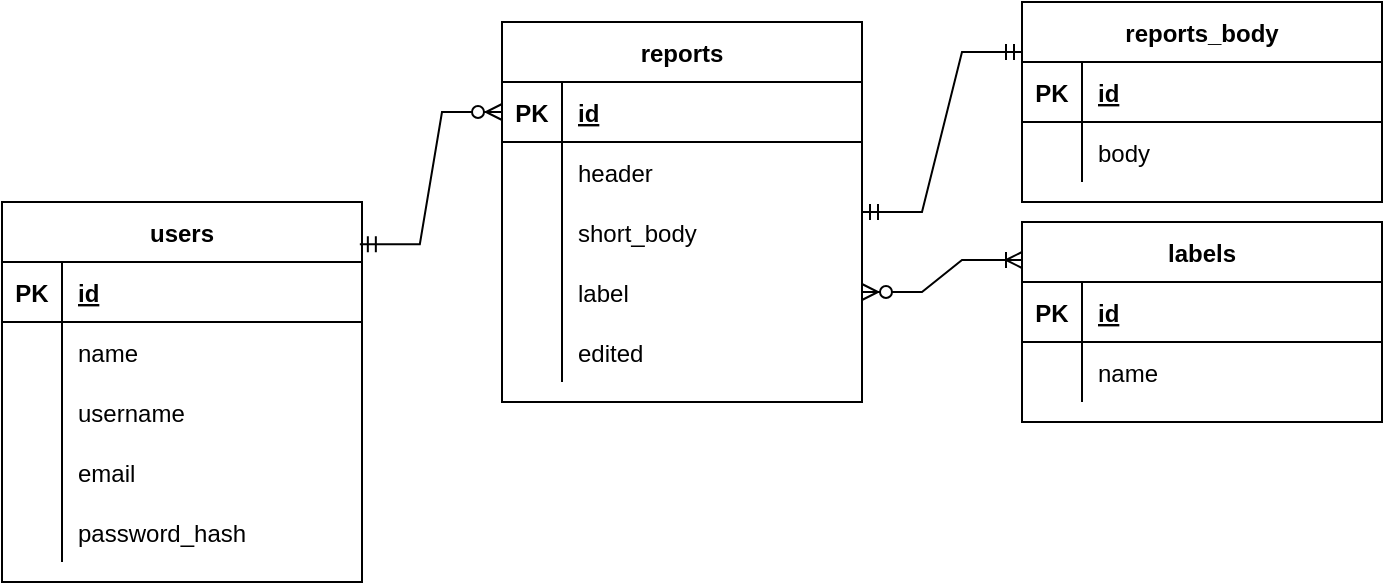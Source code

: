 <mxfile version="20.2.5" type="device" pages="2"><diagram id="LEfMzxqIseJ0as5foh0d" name="ER"><mxGraphModel dx="1554" dy="878" grid="1" gridSize="10" guides="1" tooltips="1" connect="1" arrows="1" fold="1" page="1" pageScale="1" pageWidth="827" pageHeight="1169" math="0" shadow="0"><root><mxCell id="0"/><mxCell id="1" parent="0"/><mxCell id="l1Ashz2OY698cOjK9Nzr-1" value="users" style="shape=table;startSize=30;container=1;collapsible=1;childLayout=tableLayout;fixedRows=1;rowLines=0;fontStyle=1;align=center;resizeLast=1;" vertex="1" parent="1"><mxGeometry x="50" y="290" width="180" height="190" as="geometry"/></mxCell><mxCell id="l1Ashz2OY698cOjK9Nzr-2" value="" style="shape=tableRow;horizontal=0;startSize=0;swimlaneHead=0;swimlaneBody=0;fillColor=none;collapsible=0;dropTarget=0;points=[[0,0.5],[1,0.5]];portConstraint=eastwest;top=0;left=0;right=0;bottom=1;" vertex="1" parent="l1Ashz2OY698cOjK9Nzr-1"><mxGeometry y="30" width="180" height="30" as="geometry"/></mxCell><mxCell id="l1Ashz2OY698cOjK9Nzr-3" value="PK" style="shape=partialRectangle;connectable=0;fillColor=none;top=0;left=0;bottom=0;right=0;fontStyle=1;overflow=hidden;" vertex="1" parent="l1Ashz2OY698cOjK9Nzr-2"><mxGeometry width="30" height="30" as="geometry"><mxRectangle width="30" height="30" as="alternateBounds"/></mxGeometry></mxCell><mxCell id="l1Ashz2OY698cOjK9Nzr-4" value="id" style="shape=partialRectangle;connectable=0;fillColor=none;top=0;left=0;bottom=0;right=0;align=left;spacingLeft=6;fontStyle=5;overflow=hidden;" vertex="1" parent="l1Ashz2OY698cOjK9Nzr-2"><mxGeometry x="30" width="150" height="30" as="geometry"><mxRectangle width="150" height="30" as="alternateBounds"/></mxGeometry></mxCell><mxCell id="l1Ashz2OY698cOjK9Nzr-5" value="" style="shape=tableRow;horizontal=0;startSize=0;swimlaneHead=0;swimlaneBody=0;fillColor=none;collapsible=0;dropTarget=0;points=[[0,0.5],[1,0.5]];portConstraint=eastwest;top=0;left=0;right=0;bottom=0;" vertex="1" parent="l1Ashz2OY698cOjK9Nzr-1"><mxGeometry y="60" width="180" height="30" as="geometry"/></mxCell><mxCell id="l1Ashz2OY698cOjK9Nzr-6" value="" style="shape=partialRectangle;connectable=0;fillColor=none;top=0;left=0;bottom=0;right=0;editable=1;overflow=hidden;" vertex="1" parent="l1Ashz2OY698cOjK9Nzr-5"><mxGeometry width="30" height="30" as="geometry"><mxRectangle width="30" height="30" as="alternateBounds"/></mxGeometry></mxCell><mxCell id="l1Ashz2OY698cOjK9Nzr-7" value="name" style="shape=partialRectangle;connectable=0;fillColor=none;top=0;left=0;bottom=0;right=0;align=left;spacingLeft=6;overflow=hidden;" vertex="1" parent="l1Ashz2OY698cOjK9Nzr-5"><mxGeometry x="30" width="150" height="30" as="geometry"><mxRectangle width="150" height="30" as="alternateBounds"/></mxGeometry></mxCell><mxCell id="l1Ashz2OY698cOjK9Nzr-8" value="" style="shape=tableRow;horizontal=0;startSize=0;swimlaneHead=0;swimlaneBody=0;fillColor=none;collapsible=0;dropTarget=0;points=[[0,0.5],[1,0.5]];portConstraint=eastwest;top=0;left=0;right=0;bottom=0;" vertex="1" parent="l1Ashz2OY698cOjK9Nzr-1"><mxGeometry y="90" width="180" height="30" as="geometry"/></mxCell><mxCell id="l1Ashz2OY698cOjK9Nzr-9" value="" style="shape=partialRectangle;connectable=0;fillColor=none;top=0;left=0;bottom=0;right=0;editable=1;overflow=hidden;" vertex="1" parent="l1Ashz2OY698cOjK9Nzr-8"><mxGeometry width="30" height="30" as="geometry"><mxRectangle width="30" height="30" as="alternateBounds"/></mxGeometry></mxCell><mxCell id="l1Ashz2OY698cOjK9Nzr-10" value="username" style="shape=partialRectangle;connectable=0;fillColor=none;top=0;left=0;bottom=0;right=0;align=left;spacingLeft=6;overflow=hidden;" vertex="1" parent="l1Ashz2OY698cOjK9Nzr-8"><mxGeometry x="30" width="150" height="30" as="geometry"><mxRectangle width="150" height="30" as="alternateBounds"/></mxGeometry></mxCell><mxCell id="l1Ashz2OY698cOjK9Nzr-11" value="" style="shape=tableRow;horizontal=0;startSize=0;swimlaneHead=0;swimlaneBody=0;fillColor=none;collapsible=0;dropTarget=0;points=[[0,0.5],[1,0.5]];portConstraint=eastwest;top=0;left=0;right=0;bottom=0;" vertex="1" parent="l1Ashz2OY698cOjK9Nzr-1"><mxGeometry y="120" width="180" height="30" as="geometry"/></mxCell><mxCell id="l1Ashz2OY698cOjK9Nzr-12" value="" style="shape=partialRectangle;connectable=0;fillColor=none;top=0;left=0;bottom=0;right=0;editable=1;overflow=hidden;" vertex="1" parent="l1Ashz2OY698cOjK9Nzr-11"><mxGeometry width="30" height="30" as="geometry"><mxRectangle width="30" height="30" as="alternateBounds"/></mxGeometry></mxCell><mxCell id="l1Ashz2OY698cOjK9Nzr-13" value="email" style="shape=partialRectangle;connectable=0;fillColor=none;top=0;left=0;bottom=0;right=0;align=left;spacingLeft=6;overflow=hidden;" vertex="1" parent="l1Ashz2OY698cOjK9Nzr-11"><mxGeometry x="30" width="150" height="30" as="geometry"><mxRectangle width="150" height="30" as="alternateBounds"/></mxGeometry></mxCell><mxCell id="l1Ashz2OY698cOjK9Nzr-16" value="" style="shape=tableRow;horizontal=0;startSize=0;swimlaneHead=0;swimlaneBody=0;fillColor=none;collapsible=0;dropTarget=0;points=[[0,0.5],[1,0.5]];portConstraint=eastwest;top=0;left=0;right=0;bottom=0;" vertex="1" parent="l1Ashz2OY698cOjK9Nzr-1"><mxGeometry y="150" width="180" height="30" as="geometry"/></mxCell><mxCell id="l1Ashz2OY698cOjK9Nzr-17" value="" style="shape=partialRectangle;connectable=0;fillColor=none;top=0;left=0;bottom=0;right=0;editable=1;overflow=hidden;" vertex="1" parent="l1Ashz2OY698cOjK9Nzr-16"><mxGeometry width="30" height="30" as="geometry"><mxRectangle width="30" height="30" as="alternateBounds"/></mxGeometry></mxCell><mxCell id="l1Ashz2OY698cOjK9Nzr-18" value="password_hash" style="shape=partialRectangle;connectable=0;fillColor=none;top=0;left=0;bottom=0;right=0;align=left;spacingLeft=6;overflow=hidden;" vertex="1" parent="l1Ashz2OY698cOjK9Nzr-16"><mxGeometry x="30" width="150" height="30" as="geometry"><mxRectangle width="150" height="30" as="alternateBounds"/></mxGeometry></mxCell><mxCell id="l1Ashz2OY698cOjK9Nzr-19" value="reports" style="shape=table;startSize=30;container=1;collapsible=1;childLayout=tableLayout;fixedRows=1;rowLines=0;fontStyle=1;align=center;resizeLast=1;" vertex="1" parent="1"><mxGeometry x="300" y="200" width="180" height="190" as="geometry"/></mxCell><mxCell id="l1Ashz2OY698cOjK9Nzr-20" value="" style="shape=tableRow;horizontal=0;startSize=0;swimlaneHead=0;swimlaneBody=0;fillColor=none;collapsible=0;dropTarget=0;points=[[0,0.5],[1,0.5]];portConstraint=eastwest;top=0;left=0;right=0;bottom=1;" vertex="1" parent="l1Ashz2OY698cOjK9Nzr-19"><mxGeometry y="30" width="180" height="30" as="geometry"/></mxCell><mxCell id="l1Ashz2OY698cOjK9Nzr-21" value="PK" style="shape=partialRectangle;connectable=0;fillColor=none;top=0;left=0;bottom=0;right=0;fontStyle=1;overflow=hidden;" vertex="1" parent="l1Ashz2OY698cOjK9Nzr-20"><mxGeometry width="30" height="30" as="geometry"><mxRectangle width="30" height="30" as="alternateBounds"/></mxGeometry></mxCell><mxCell id="l1Ashz2OY698cOjK9Nzr-22" value="id" style="shape=partialRectangle;connectable=0;fillColor=none;top=0;left=0;bottom=0;right=0;align=left;spacingLeft=6;fontStyle=5;overflow=hidden;" vertex="1" parent="l1Ashz2OY698cOjK9Nzr-20"><mxGeometry x="30" width="150" height="30" as="geometry"><mxRectangle width="150" height="30" as="alternateBounds"/></mxGeometry></mxCell><mxCell id="l1Ashz2OY698cOjK9Nzr-23" value="" style="shape=tableRow;horizontal=0;startSize=0;swimlaneHead=0;swimlaneBody=0;fillColor=none;collapsible=0;dropTarget=0;points=[[0,0.5],[1,0.5]];portConstraint=eastwest;top=0;left=0;right=0;bottom=0;" vertex="1" parent="l1Ashz2OY698cOjK9Nzr-19"><mxGeometry y="60" width="180" height="30" as="geometry"/></mxCell><mxCell id="l1Ashz2OY698cOjK9Nzr-24" value="" style="shape=partialRectangle;connectable=0;fillColor=none;top=0;left=0;bottom=0;right=0;editable=1;overflow=hidden;" vertex="1" parent="l1Ashz2OY698cOjK9Nzr-23"><mxGeometry width="30" height="30" as="geometry"><mxRectangle width="30" height="30" as="alternateBounds"/></mxGeometry></mxCell><mxCell id="l1Ashz2OY698cOjK9Nzr-25" value="header" style="shape=partialRectangle;connectable=0;fillColor=none;top=0;left=0;bottom=0;right=0;align=left;spacingLeft=6;overflow=hidden;" vertex="1" parent="l1Ashz2OY698cOjK9Nzr-23"><mxGeometry x="30" width="150" height="30" as="geometry"><mxRectangle width="150" height="30" as="alternateBounds"/></mxGeometry></mxCell><mxCell id="l1Ashz2OY698cOjK9Nzr-26" value="" style="shape=tableRow;horizontal=0;startSize=0;swimlaneHead=0;swimlaneBody=0;fillColor=none;collapsible=0;dropTarget=0;points=[[0,0.5],[1,0.5]];portConstraint=eastwest;top=0;left=0;right=0;bottom=0;" vertex="1" parent="l1Ashz2OY698cOjK9Nzr-19"><mxGeometry y="90" width="180" height="30" as="geometry"/></mxCell><mxCell id="l1Ashz2OY698cOjK9Nzr-27" value="" style="shape=partialRectangle;connectable=0;fillColor=none;top=0;left=0;bottom=0;right=0;editable=1;overflow=hidden;" vertex="1" parent="l1Ashz2OY698cOjK9Nzr-26"><mxGeometry width="30" height="30" as="geometry"><mxRectangle width="30" height="30" as="alternateBounds"/></mxGeometry></mxCell><mxCell id="l1Ashz2OY698cOjK9Nzr-28" value="short_body" style="shape=partialRectangle;connectable=0;fillColor=none;top=0;left=0;bottom=0;right=0;align=left;spacingLeft=6;overflow=hidden;" vertex="1" parent="l1Ashz2OY698cOjK9Nzr-26"><mxGeometry x="30" width="150" height="30" as="geometry"><mxRectangle width="150" height="30" as="alternateBounds"/></mxGeometry></mxCell><mxCell id="l1Ashz2OY698cOjK9Nzr-29" value="" style="shape=tableRow;horizontal=0;startSize=0;swimlaneHead=0;swimlaneBody=0;fillColor=none;collapsible=0;dropTarget=0;points=[[0,0.5],[1,0.5]];portConstraint=eastwest;top=0;left=0;right=0;bottom=0;" vertex="1" parent="l1Ashz2OY698cOjK9Nzr-19"><mxGeometry y="120" width="180" height="30" as="geometry"/></mxCell><mxCell id="l1Ashz2OY698cOjK9Nzr-30" value="" style="shape=partialRectangle;connectable=0;fillColor=none;top=0;left=0;bottom=0;right=0;editable=1;overflow=hidden;" vertex="1" parent="l1Ashz2OY698cOjK9Nzr-29"><mxGeometry width="30" height="30" as="geometry"><mxRectangle width="30" height="30" as="alternateBounds"/></mxGeometry></mxCell><mxCell id="l1Ashz2OY698cOjK9Nzr-31" value="label" style="shape=partialRectangle;connectable=0;fillColor=none;top=0;left=0;bottom=0;right=0;align=left;spacingLeft=6;overflow=hidden;" vertex="1" parent="l1Ashz2OY698cOjK9Nzr-29"><mxGeometry x="30" width="150" height="30" as="geometry"><mxRectangle width="150" height="30" as="alternateBounds"/></mxGeometry></mxCell><mxCell id="l1Ashz2OY698cOjK9Nzr-32" value="" style="shape=tableRow;horizontal=0;startSize=0;swimlaneHead=0;swimlaneBody=0;fillColor=none;collapsible=0;dropTarget=0;points=[[0,0.5],[1,0.5]];portConstraint=eastwest;top=0;left=0;right=0;bottom=0;" vertex="1" parent="l1Ashz2OY698cOjK9Nzr-19"><mxGeometry y="150" width="180" height="30" as="geometry"/></mxCell><mxCell id="l1Ashz2OY698cOjK9Nzr-33" value="" style="shape=partialRectangle;connectable=0;fillColor=none;top=0;left=0;bottom=0;right=0;editable=1;overflow=hidden;" vertex="1" parent="l1Ashz2OY698cOjK9Nzr-32"><mxGeometry width="30" height="30" as="geometry"><mxRectangle width="30" height="30" as="alternateBounds"/></mxGeometry></mxCell><mxCell id="l1Ashz2OY698cOjK9Nzr-34" value="edited" style="shape=partialRectangle;connectable=0;fillColor=none;top=0;left=0;bottom=0;right=0;align=left;spacingLeft=6;overflow=hidden;" vertex="1" parent="l1Ashz2OY698cOjK9Nzr-32"><mxGeometry x="30" width="150" height="30" as="geometry"><mxRectangle width="150" height="30" as="alternateBounds"/></mxGeometry></mxCell><mxCell id="l1Ashz2OY698cOjK9Nzr-35" value="reports_body" style="shape=table;startSize=30;container=1;collapsible=1;childLayout=tableLayout;fixedRows=1;rowLines=0;fontStyle=1;align=center;resizeLast=1;" vertex="1" parent="1"><mxGeometry x="560" y="190" width="180" height="100" as="geometry"/></mxCell><mxCell id="l1Ashz2OY698cOjK9Nzr-36" value="" style="shape=tableRow;horizontal=0;startSize=0;swimlaneHead=0;swimlaneBody=0;fillColor=none;collapsible=0;dropTarget=0;points=[[0,0.5],[1,0.5]];portConstraint=eastwest;top=0;left=0;right=0;bottom=1;" vertex="1" parent="l1Ashz2OY698cOjK9Nzr-35"><mxGeometry y="30" width="180" height="30" as="geometry"/></mxCell><mxCell id="l1Ashz2OY698cOjK9Nzr-37" value="PK" style="shape=partialRectangle;connectable=0;fillColor=none;top=0;left=0;bottom=0;right=0;fontStyle=1;overflow=hidden;" vertex="1" parent="l1Ashz2OY698cOjK9Nzr-36"><mxGeometry width="30" height="30" as="geometry"><mxRectangle width="30" height="30" as="alternateBounds"/></mxGeometry></mxCell><mxCell id="l1Ashz2OY698cOjK9Nzr-38" value="id" style="shape=partialRectangle;connectable=0;fillColor=none;top=0;left=0;bottom=0;right=0;align=left;spacingLeft=6;fontStyle=5;overflow=hidden;" vertex="1" parent="l1Ashz2OY698cOjK9Nzr-36"><mxGeometry x="30" width="150" height="30" as="geometry"><mxRectangle width="150" height="30" as="alternateBounds"/></mxGeometry></mxCell><mxCell id="l1Ashz2OY698cOjK9Nzr-39" value="" style="shape=tableRow;horizontal=0;startSize=0;swimlaneHead=0;swimlaneBody=0;fillColor=none;collapsible=0;dropTarget=0;points=[[0,0.5],[1,0.5]];portConstraint=eastwest;top=0;left=0;right=0;bottom=0;" vertex="1" parent="l1Ashz2OY698cOjK9Nzr-35"><mxGeometry y="60" width="180" height="30" as="geometry"/></mxCell><mxCell id="l1Ashz2OY698cOjK9Nzr-40" value="" style="shape=partialRectangle;connectable=0;fillColor=none;top=0;left=0;bottom=0;right=0;editable=1;overflow=hidden;" vertex="1" parent="l1Ashz2OY698cOjK9Nzr-39"><mxGeometry width="30" height="30" as="geometry"><mxRectangle width="30" height="30" as="alternateBounds"/></mxGeometry></mxCell><mxCell id="l1Ashz2OY698cOjK9Nzr-41" value="body" style="shape=partialRectangle;connectable=0;fillColor=none;top=0;left=0;bottom=0;right=0;align=left;spacingLeft=6;overflow=hidden;" vertex="1" parent="l1Ashz2OY698cOjK9Nzr-39"><mxGeometry x="30" width="150" height="30" as="geometry"><mxRectangle width="150" height="30" as="alternateBounds"/></mxGeometry></mxCell><mxCell id="l1Ashz2OY698cOjK9Nzr-51" value="labels" style="shape=table;startSize=30;container=1;collapsible=1;childLayout=tableLayout;fixedRows=1;rowLines=0;fontStyle=1;align=center;resizeLast=1;" vertex="1" parent="1"><mxGeometry x="560" y="300" width="180" height="100" as="geometry"/></mxCell><mxCell id="l1Ashz2OY698cOjK9Nzr-52" value="" style="shape=tableRow;horizontal=0;startSize=0;swimlaneHead=0;swimlaneBody=0;fillColor=none;collapsible=0;dropTarget=0;points=[[0,0.5],[1,0.5]];portConstraint=eastwest;top=0;left=0;right=0;bottom=1;" vertex="1" parent="l1Ashz2OY698cOjK9Nzr-51"><mxGeometry y="30" width="180" height="30" as="geometry"/></mxCell><mxCell id="l1Ashz2OY698cOjK9Nzr-53" value="PK" style="shape=partialRectangle;connectable=0;fillColor=none;top=0;left=0;bottom=0;right=0;fontStyle=1;overflow=hidden;" vertex="1" parent="l1Ashz2OY698cOjK9Nzr-52"><mxGeometry width="30" height="30" as="geometry"><mxRectangle width="30" height="30" as="alternateBounds"/></mxGeometry></mxCell><mxCell id="l1Ashz2OY698cOjK9Nzr-54" value="id" style="shape=partialRectangle;connectable=0;fillColor=none;top=0;left=0;bottom=0;right=0;align=left;spacingLeft=6;fontStyle=5;overflow=hidden;" vertex="1" parent="l1Ashz2OY698cOjK9Nzr-52"><mxGeometry x="30" width="150" height="30" as="geometry"><mxRectangle width="150" height="30" as="alternateBounds"/></mxGeometry></mxCell><mxCell id="l1Ashz2OY698cOjK9Nzr-55" value="" style="shape=tableRow;horizontal=0;startSize=0;swimlaneHead=0;swimlaneBody=0;fillColor=none;collapsible=0;dropTarget=0;points=[[0,0.5],[1,0.5]];portConstraint=eastwest;top=0;left=0;right=0;bottom=0;" vertex="1" parent="l1Ashz2OY698cOjK9Nzr-51"><mxGeometry y="60" width="180" height="30" as="geometry"/></mxCell><mxCell id="l1Ashz2OY698cOjK9Nzr-56" value="" style="shape=partialRectangle;connectable=0;fillColor=none;top=0;left=0;bottom=0;right=0;editable=1;overflow=hidden;" vertex="1" parent="l1Ashz2OY698cOjK9Nzr-55"><mxGeometry width="30" height="30" as="geometry"><mxRectangle width="30" height="30" as="alternateBounds"/></mxGeometry></mxCell><mxCell id="l1Ashz2OY698cOjK9Nzr-57" value="name" style="shape=partialRectangle;connectable=0;fillColor=none;top=0;left=0;bottom=0;right=0;align=left;spacingLeft=6;overflow=hidden;" vertex="1" parent="l1Ashz2OY698cOjK9Nzr-55"><mxGeometry x="30" width="150" height="30" as="geometry"><mxRectangle width="150" height="30" as="alternateBounds"/></mxGeometry></mxCell><mxCell id="l1Ashz2OY698cOjK9Nzr-67" value="" style="edgeStyle=entityRelationEdgeStyle;fontSize=12;html=1;endArrow=ERzeroToMany;startArrow=ERmandOne;rounded=0;exitX=0.994;exitY=0.111;exitDx=0;exitDy=0;entryX=0;entryY=0.5;entryDx=0;entryDy=0;exitPerimeter=0;" edge="1" parent="1" source="l1Ashz2OY698cOjK9Nzr-1" target="l1Ashz2OY698cOjK9Nzr-20"><mxGeometry width="100" height="100" relative="1" as="geometry"><mxPoint x="530" y="380" as="sourcePoint"/><mxPoint x="300" y="320" as="targetPoint"/></mxGeometry></mxCell><mxCell id="l1Ashz2OY698cOjK9Nzr-68" value="" style="edgeStyle=entityRelationEdgeStyle;fontSize=12;html=1;endArrow=ERmandOne;startArrow=ERmandOne;rounded=0;entryX=0;entryY=0.25;entryDx=0;entryDy=0;" edge="1" parent="1" source="l1Ashz2OY698cOjK9Nzr-19" target="l1Ashz2OY698cOjK9Nzr-35"><mxGeometry width="100" height="100" relative="1" as="geometry"><mxPoint x="430" y="210" as="sourcePoint"/><mxPoint x="530" y="110" as="targetPoint"/></mxGeometry></mxCell><mxCell id="l1Ashz2OY698cOjK9Nzr-69" value="" style="edgeStyle=entityRelationEdgeStyle;fontSize=12;html=1;endArrow=ERoneToMany;startArrow=ERzeroToMany;rounded=0;exitX=1;exitY=0.5;exitDx=0;exitDy=0;entryX=0;entryY=0.19;entryDx=0;entryDy=0;entryPerimeter=0;" edge="1" parent="1" source="l1Ashz2OY698cOjK9Nzr-29" target="l1Ashz2OY698cOjK9Nzr-51"><mxGeometry width="100" height="100" relative="1" as="geometry"><mxPoint x="430" y="210" as="sourcePoint"/><mxPoint x="530" y="110" as="targetPoint"/></mxGeometry></mxCell></root></mxGraphModel></diagram><diagram id="49FJKfKGUvJSXoW1oINa" name="USE-CASE"><mxGraphModel dx="1554" dy="878" grid="1" gridSize="10" guides="1" tooltips="1" connect="1" arrows="1" fold="1" page="1" pageScale="1" pageWidth="827" pageHeight="1169" math="0" shadow="0"><root><mxCell id="0"/><mxCell id="1" parent="0"/><mxCell id="wSJlw3VBMHwZPRP7u5fj-1" value="Незарегистрированный пользователь&lt;br&gt;" style="shape=umlActor;verticalLabelPosition=bottom;verticalAlign=top;html=1;outlineConnect=0;" vertex="1" parent="1"><mxGeometry x="185" y="980" width="30" height="60" as="geometry"/></mxCell><mxCell id="wSJlw3VBMHwZPRP7u5fj-4" value="Зарегистрированный&lt;br&gt;&amp;nbsp;пользователь" style="shape=umlActor;verticalLabelPosition=bottom;verticalAlign=top;html=1;outlineConnect=0;" vertex="1" parent="1"><mxGeometry x="255" y="680" width="30" height="60" as="geometry"/></mxCell><mxCell id="wSJlw3VBMHwZPRP7u5fj-7" value="Пройти регистрацию в системе" style="ellipse;whiteSpace=wrap;html=1;" vertex="1" parent="1"><mxGeometry x="140" y="860" width="120" height="80" as="geometry"/></mxCell><mxCell id="wSJlw3VBMHwZPRP7u5fj-8" value="Авторизироваться в системе" style="ellipse;whiteSpace=wrap;html=1;" vertex="1" parent="1"><mxGeometry x="210" y="540" width="120" height="80" as="geometry"/></mxCell><mxCell id="wSJlw3VBMHwZPRP7u5fj-9" value="Загрузить протокол" style="ellipse;whiteSpace=wrap;html=1;" vertex="1" parent="1"><mxGeometry x="490" y="580" width="120" height="80" as="geometry"/></mxCell><mxCell id="wSJlw3VBMHwZPRP7u5fj-10" value="Изменить протолок" style="ellipse;whiteSpace=wrap;html=1;" vertex="1" parent="1"><mxGeometry x="490" y="670" width="120" height="80" as="geometry"/></mxCell><mxCell id="wSJlw3VBMHwZPRP7u5fj-11" value="Выгрузить протокол" style="ellipse;whiteSpace=wrap;html=1;" vertex="1" parent="1"><mxGeometry x="490" y="1080" width="120" height="80" as="geometry"/></mxCell><mxCell id="wSJlw3VBMHwZPRP7u5fj-12" value="Найти соответсвующий протокол" style="ellipse;whiteSpace=wrap;html=1;" vertex="1" parent="1"><mxGeometry x="490" y="900" width="120" height="80" as="geometry"/></mxCell><mxCell id="wSJlw3VBMHwZPRP7u5fj-13" value="Получить соответсвующие протоколы по тегу" style="ellipse;whiteSpace=wrap;html=1;" vertex="1" parent="1"><mxGeometry x="490" y="990" width="120" height="80" as="geometry"/></mxCell><mxCell id="wSJlw3VBMHwZPRP7u5fj-16" value="" style="endArrow=classic;html=1;rounded=0;exitX=0.5;exitY=0;exitDx=0;exitDy=0;exitPerimeter=0;" edge="1" parent="1" source="wSJlw3VBMHwZPRP7u5fj-1" target="wSJlw3VBMHwZPRP7u5fj-7"><mxGeometry width="50" height="50" relative="1" as="geometry"><mxPoint x="-471" y="1000" as="sourcePoint"/><mxPoint x="-471" y="940" as="targetPoint"/></mxGeometry></mxCell><mxCell id="wSJlw3VBMHwZPRP7u5fj-22" value="Задать ярлык для протолока" style="ellipse;whiteSpace=wrap;html=1;" vertex="1" parent="1"><mxGeometry x="650" y="590" width="120" height="80" as="geometry"/></mxCell><mxCell id="wSJlw3VBMHwZPRP7u5fj-23" value="Редактировать тело протокола" style="ellipse;whiteSpace=wrap;html=1;" vertex="1" parent="1"><mxGeometry x="770" y="640" width="120" height="80" as="geometry"/></mxCell><mxCell id="wSJlw3VBMHwZPRP7u5fj-24" value="Редактировать название протола" style="ellipse;whiteSpace=wrap;html=1;" vertex="1" parent="1"><mxGeometry x="780" y="730" width="120" height="80" as="geometry"/></mxCell><mxCell id="wSJlw3VBMHwZPRP7u5fj-25" value="Отвязать ярлык от протокола" style="ellipse;whiteSpace=wrap;html=1;" vertex="1" parent="1"><mxGeometry x="650" y="790" width="120" height="80" as="geometry"/></mxCell><mxCell id="wSJlw3VBMHwZPRP7u5fj-26" value="Удалить ярлык" style="ellipse;whiteSpace=wrap;html=1;" vertex="1" parent="1"><mxGeometry x="490" y="800" width="120" height="80" as="geometry"/></mxCell><mxCell id="wSJlw3VBMHwZPRP7u5fj-29" value="" style="endArrow=classic;html=1;rounded=0;entryX=0.5;entryY=1;entryDx=0;entryDy=0;" edge="1" parent="1"><mxGeometry width="50" height="50" relative="1" as="geometry"><mxPoint x="269.5" y="670" as="sourcePoint"/><mxPoint x="269.5" y="630" as="targetPoint"/></mxGeometry></mxCell><mxCell id="wSJlw3VBMHwZPRP7u5fj-30" value="" style="endArrow=classic;html=1;rounded=0;entryX=0;entryY=0.5;entryDx=0;entryDy=0;" edge="1" parent="1" target="wSJlw3VBMHwZPRP7u5fj-9"><mxGeometry width="50" height="50" relative="1" as="geometry"><mxPoint x="330" y="700" as="sourcePoint"/><mxPoint x="480" y="620" as="targetPoint"/></mxGeometry></mxCell><mxCell id="wSJlw3VBMHwZPRP7u5fj-31" value="" style="endArrow=classic;html=1;rounded=0;entryX=0;entryY=0.5;entryDx=0;entryDy=0;" edge="1" parent="1" target="wSJlw3VBMHwZPRP7u5fj-10"><mxGeometry width="50" height="50" relative="1" as="geometry"><mxPoint x="330" y="700" as="sourcePoint"/><mxPoint x="480" y="710" as="targetPoint"/></mxGeometry></mxCell><mxCell id="wSJlw3VBMHwZPRP7u5fj-32" value="" style="endArrow=classic;html=1;rounded=0;entryX=0.008;entryY=0.419;entryDx=0;entryDy=0;entryPerimeter=0;" edge="1" parent="1" target="wSJlw3VBMHwZPRP7u5fj-26"><mxGeometry width="50" height="50" relative="1" as="geometry"><mxPoint x="330" y="700" as="sourcePoint"/><mxPoint x="480" y="840" as="targetPoint"/></mxGeometry></mxCell><mxCell id="wSJlw3VBMHwZPRP7u5fj-33" value="" style="endArrow=classic;html=1;rounded=0;entryX=0.017;entryY=0.344;entryDx=0;entryDy=0;entryPerimeter=0;" edge="1" parent="1" target="wSJlw3VBMHwZPRP7u5fj-12"><mxGeometry width="50" height="50" relative="1" as="geometry"><mxPoint x="330" y="700" as="sourcePoint"/><mxPoint x="480" y="940" as="targetPoint"/></mxGeometry></mxCell><mxCell id="wSJlw3VBMHwZPRP7u5fj-34" value="" style="endArrow=classic;html=1;rounded=0;entryX=0.025;entryY=0.381;entryDx=0;entryDy=0;entryPerimeter=0;" edge="1" parent="1" target="wSJlw3VBMHwZPRP7u5fj-13"><mxGeometry width="50" height="50" relative="1" as="geometry"><mxPoint x="330" y="700" as="sourcePoint"/><mxPoint x="480" y="1020" as="targetPoint"/></mxGeometry></mxCell><mxCell id="wSJlw3VBMHwZPRP7u5fj-35" value="" style="endArrow=classic;html=1;rounded=0;entryX=0;entryY=0.5;entryDx=0;entryDy=0;" edge="1" parent="1" target="wSJlw3VBMHwZPRP7u5fj-11"><mxGeometry width="50" height="50" relative="1" as="geometry"><mxPoint x="330" y="700" as="sourcePoint"/><mxPoint x="510" y="870" as="targetPoint"/></mxGeometry></mxCell><mxCell id="wSJlw3VBMHwZPRP7u5fj-36" value="" style="endArrow=none;dashed=1;html=1;dashPattern=1 3;strokeWidth=2;rounded=0;entryX=0;entryY=1;entryDx=0;entryDy=0;startArrow=classic;startFill=1;" edge="1" parent="1" target="wSJlw3VBMHwZPRP7u5fj-22"><mxGeometry width="50" height="50" relative="1" as="geometry"><mxPoint x="610" y="710" as="sourcePoint"/><mxPoint x="440" y="840" as="targetPoint"/></mxGeometry></mxCell><mxCell id="wSJlw3VBMHwZPRP7u5fj-37" value="&quot;extend&quot;" style="edgeLabel;html=1;align=center;verticalAlign=middle;resizable=0;points=[];" vertex="1" connectable="0" parent="wSJlw3VBMHwZPRP7u5fj-36"><mxGeometry x="0.111" y="-3" relative="1" as="geometry"><mxPoint as="offset"/></mxGeometry></mxCell><mxCell id="wSJlw3VBMHwZPRP7u5fj-38" value="" style="endArrow=none;dashed=1;html=1;dashPattern=1 3;strokeWidth=2;rounded=0;entryX=1;entryY=0.5;entryDx=0;entryDy=0;startArrow=classic;startFill=1;exitX=-0.017;exitY=0.606;exitDx=0;exitDy=0;exitPerimeter=0;" edge="1" parent="1" source="wSJlw3VBMHwZPRP7u5fj-23" target="wSJlw3VBMHwZPRP7u5fj-10"><mxGeometry width="50" height="50" relative="1" as="geometry"><mxPoint x="740" y="720" as="sourcePoint"/><mxPoint x="677.574" y="668.284" as="targetPoint"/></mxGeometry></mxCell><mxCell id="wSJlw3VBMHwZPRP7u5fj-39" value="&quot;include&quot;" style="edgeLabel;html=1;align=center;verticalAlign=middle;resizable=0;points=[];" vertex="1" connectable="0" parent="wSJlw3VBMHwZPRP7u5fj-38"><mxGeometry x="0.111" y="-3" relative="1" as="geometry"><mxPoint as="offset"/></mxGeometry></mxCell><mxCell id="wSJlw3VBMHwZPRP7u5fj-40" value="" style="endArrow=none;dashed=1;html=1;dashPattern=1 3;strokeWidth=2;rounded=0;startArrow=classic;startFill=1;exitX=0;exitY=0.5;exitDx=0;exitDy=0;entryX=1;entryY=0.5;entryDx=0;entryDy=0;" edge="1" parent="1" source="wSJlw3VBMHwZPRP7u5fj-24" target="wSJlw3VBMHwZPRP7u5fj-10"><mxGeometry width="50" height="50" relative="1" as="geometry"><mxPoint x="778" y="730" as="sourcePoint"/><mxPoint x="687.574" y="678.284" as="targetPoint"/></mxGeometry></mxCell><mxCell id="wSJlw3VBMHwZPRP7u5fj-41" value="&quot;include&quot;" style="edgeLabel;html=1;align=center;verticalAlign=middle;resizable=0;points=[];" vertex="1" connectable="0" parent="wSJlw3VBMHwZPRP7u5fj-40"><mxGeometry x="0.111" y="-3" relative="1" as="geometry"><mxPoint as="offset"/></mxGeometry></mxCell><mxCell id="wSJlw3VBMHwZPRP7u5fj-42" value="" style="endArrow=none;dashed=1;html=1;dashPattern=1 3;strokeWidth=2;rounded=0;startArrow=classic;startFill=1;entryX=0.983;entryY=0.656;entryDx=0;entryDy=0;entryPerimeter=0;" edge="1" parent="1" source="wSJlw3VBMHwZPRP7u5fj-25" target="wSJlw3VBMHwZPRP7u5fj-10"><mxGeometry width="50" height="50" relative="1" as="geometry"><mxPoint x="790" y="780" as="sourcePoint"/><mxPoint x="620" y="720" as="targetPoint"/></mxGeometry></mxCell><mxCell id="wSJlw3VBMHwZPRP7u5fj-43" value="&quot;include&quot;" style="edgeLabel;html=1;align=center;verticalAlign=middle;resizable=0;points=[];" vertex="1" connectable="0" parent="wSJlw3VBMHwZPRP7u5fj-42"><mxGeometry x="0.111" y="-3" relative="1" as="geometry"><mxPoint as="offset"/></mxGeometry></mxCell><mxCell id="wSJlw3VBMHwZPRP7u5fj-44" value="" style="endArrow=block;dashed=1;html=1;dashPattern=1 3;strokeWidth=2;rounded=0;exitX=1;exitY=0.5;exitDx=0;exitDy=0;startArrow=block;startFill=1;endFill=1;" edge="1" parent="1" source="wSJlw3VBMHwZPRP7u5fj-26" target="wSJlw3VBMHwZPRP7u5fj-25"><mxGeometry width="50" height="50" relative="1" as="geometry"><mxPoint x="390" y="890" as="sourcePoint"/><mxPoint x="440" y="840" as="targetPoint"/></mxGeometry></mxCell></root></mxGraphModel></diagram></mxfile>